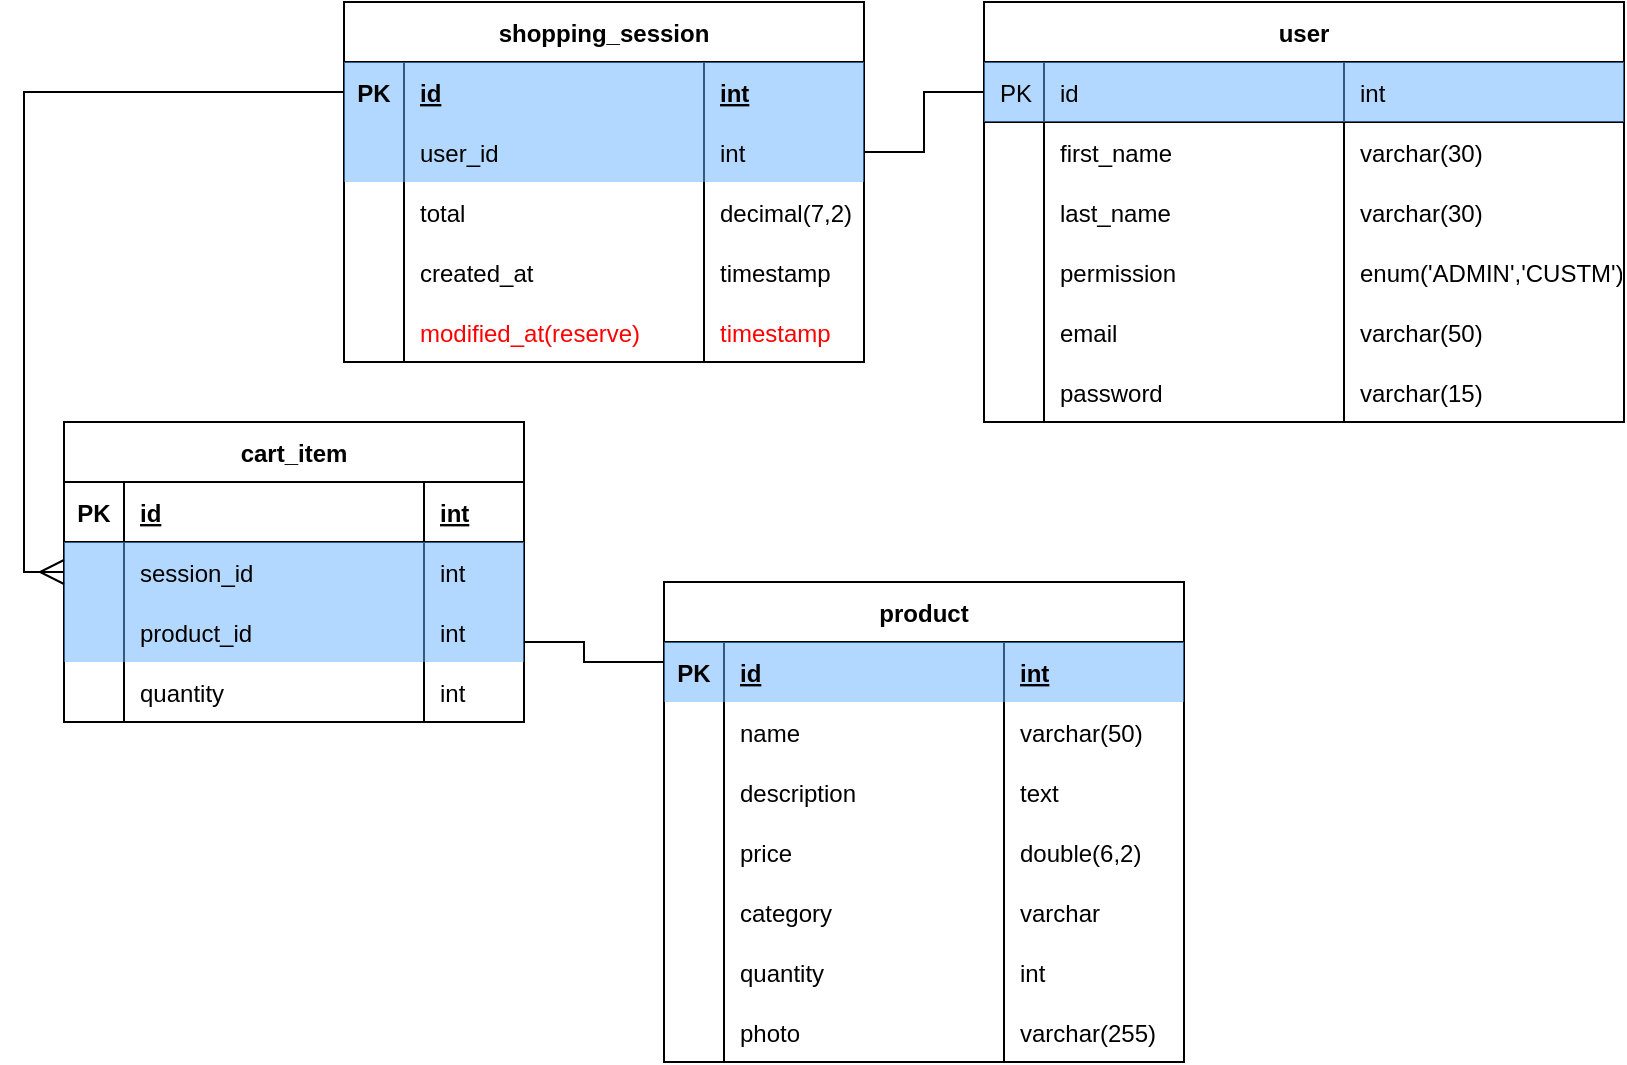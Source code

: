<mxfile version="20.8.16" type="device"><diagram name="Page-1" id="yUFrC4H62Jow4EMh5vZs"><mxGraphModel dx="806" dy="483" grid="1" gridSize="10" guides="1" tooltips="1" connect="1" arrows="1" fold="1" page="1" pageScale="1" pageWidth="850" pageHeight="1100" math="0" shadow="0"><root><mxCell id="0"/><mxCell id="1" parent="0"/><mxCell id="WwcCBsA8FpQ9Y7FBU6BN-18" value="user" style="shape=table;startSize=30;container=1;collapsible=1;childLayout=tableLayout;fixedRows=1;rowLines=0;fontStyle=1;align=center;resizeLast=1;fillColor=default;" parent="1" vertex="1"><mxGeometry x="520" y="90" width="320" height="210" as="geometry"><mxRectangle x="190" y="100" width="70" height="30" as="alternateBounds"/></mxGeometry></mxCell><mxCell id="WwcCBsA8FpQ9Y7FBU6BN-19" value="" style="shape=tableRow;horizontal=0;startSize=0;swimlaneHead=0;swimlaneBody=0;fillColor=none;collapsible=0;dropTarget=0;points=[[0,0.5],[1,0.5]];portConstraint=eastwest;top=0;left=0;right=0;bottom=1;swimlaneFillColor=default;" parent="WwcCBsA8FpQ9Y7FBU6BN-18" vertex="1"><mxGeometry y="30" width="320" height="30" as="geometry"/></mxCell><mxCell id="WwcCBsA8FpQ9Y7FBU6BN-20" value="PK" style="shape=partialRectangle;connectable=0;fillColor=#66B2FF;top=0;left=0;bottom=0;right=0;align=left;spacingLeft=6;overflow=hidden;fontStyle=0;fillOpacity=50;" parent="WwcCBsA8FpQ9Y7FBU6BN-19" vertex="1"><mxGeometry width="30" height="30" as="geometry"><mxRectangle width="30" height="30" as="alternateBounds"/></mxGeometry></mxCell><mxCell id="WwcCBsA8FpQ9Y7FBU6BN-21" value="id" style="shape=partialRectangle;connectable=0;fillColor=#66B2FF;top=0;left=0;bottom=0;right=0;align=left;spacingLeft=6;overflow=hidden;fontStyle=0;fillOpacity=50;" parent="WwcCBsA8FpQ9Y7FBU6BN-19" vertex="1"><mxGeometry x="30" width="150" height="30" as="geometry"><mxRectangle width="150" height="30" as="alternateBounds"/></mxGeometry></mxCell><mxCell id="WwcCBsA8FpQ9Y7FBU6BN-128" value="int" style="shape=partialRectangle;connectable=0;fillColor=#66B2FF;top=0;left=0;bottom=0;right=0;align=left;spacingLeft=6;overflow=hidden;fontStyle=0;fillOpacity=50;" parent="WwcCBsA8FpQ9Y7FBU6BN-19" vertex="1"><mxGeometry x="180" width="140" height="30" as="geometry"><mxRectangle width="140" height="30" as="alternateBounds"/></mxGeometry></mxCell><mxCell id="WwcCBsA8FpQ9Y7FBU6BN-22" value="" style="shape=tableRow;horizontal=0;startSize=0;swimlaneHead=0;swimlaneBody=0;fillColor=none;collapsible=0;dropTarget=0;points=[[0,0.5],[1,0.5]];portConstraint=eastwest;top=0;left=0;right=0;bottom=0;" parent="WwcCBsA8FpQ9Y7FBU6BN-18" vertex="1"><mxGeometry y="60" width="320" height="30" as="geometry"/></mxCell><mxCell id="WwcCBsA8FpQ9Y7FBU6BN-23" value="" style="shape=partialRectangle;connectable=0;fillColor=none;top=0;left=0;bottom=0;right=0;editable=1;overflow=hidden;" parent="WwcCBsA8FpQ9Y7FBU6BN-22" vertex="1"><mxGeometry width="30" height="30" as="geometry"><mxRectangle width="30" height="30" as="alternateBounds"/></mxGeometry></mxCell><mxCell id="WwcCBsA8FpQ9Y7FBU6BN-24" value="first_name" style="shape=partialRectangle;connectable=0;fillColor=none;top=0;left=0;bottom=0;right=0;align=left;spacingLeft=6;overflow=hidden;fontStyle=0" parent="WwcCBsA8FpQ9Y7FBU6BN-22" vertex="1"><mxGeometry x="30" width="150" height="30" as="geometry"><mxRectangle width="150" height="30" as="alternateBounds"/></mxGeometry></mxCell><mxCell id="WwcCBsA8FpQ9Y7FBU6BN-129" value="varchar(30)" style="shape=partialRectangle;connectable=0;fillColor=none;top=0;left=0;bottom=0;right=0;align=left;spacingLeft=6;overflow=hidden;fontStyle=0" parent="WwcCBsA8FpQ9Y7FBU6BN-22" vertex="1"><mxGeometry x="180" width="140" height="30" as="geometry"><mxRectangle width="140" height="30" as="alternateBounds"/></mxGeometry></mxCell><mxCell id="WwcCBsA8FpQ9Y7FBU6BN-25" value="" style="shape=tableRow;horizontal=0;startSize=0;swimlaneHead=0;swimlaneBody=0;fillColor=none;collapsible=0;dropTarget=0;points=[[0,0.5],[1,0.5]];portConstraint=eastwest;top=0;left=0;right=0;bottom=0;" parent="WwcCBsA8FpQ9Y7FBU6BN-18" vertex="1"><mxGeometry y="90" width="320" height="30" as="geometry"/></mxCell><mxCell id="WwcCBsA8FpQ9Y7FBU6BN-26" value="" style="shape=partialRectangle;connectable=0;fillColor=none;top=0;left=0;bottom=0;right=0;editable=1;overflow=hidden;" parent="WwcCBsA8FpQ9Y7FBU6BN-25" vertex="1"><mxGeometry width="30" height="30" as="geometry"><mxRectangle width="30" height="30" as="alternateBounds"/></mxGeometry></mxCell><mxCell id="WwcCBsA8FpQ9Y7FBU6BN-27" value="last_name" style="shape=partialRectangle;connectable=0;fillColor=none;top=0;left=0;bottom=0;right=0;align=left;spacingLeft=6;overflow=hidden;" parent="WwcCBsA8FpQ9Y7FBU6BN-25" vertex="1"><mxGeometry x="30" width="150" height="30" as="geometry"><mxRectangle width="150" height="30" as="alternateBounds"/></mxGeometry></mxCell><mxCell id="WwcCBsA8FpQ9Y7FBU6BN-130" value="varchar(30)" style="shape=partialRectangle;connectable=0;fillColor=none;top=0;left=0;bottom=0;right=0;align=left;spacingLeft=6;overflow=hidden;" parent="WwcCBsA8FpQ9Y7FBU6BN-25" vertex="1"><mxGeometry x="180" width="140" height="30" as="geometry"><mxRectangle width="140" height="30" as="alternateBounds"/></mxGeometry></mxCell><mxCell id="WwcCBsA8FpQ9Y7FBU6BN-28" value="" style="shape=tableRow;horizontal=0;startSize=0;swimlaneHead=0;swimlaneBody=0;fillColor=none;collapsible=0;dropTarget=0;points=[[0,0.5],[1,0.5]];portConstraint=eastwest;top=0;left=0;right=0;bottom=0;" parent="WwcCBsA8FpQ9Y7FBU6BN-18" vertex="1"><mxGeometry y="120" width="320" height="30" as="geometry"/></mxCell><mxCell id="WwcCBsA8FpQ9Y7FBU6BN-29" value="" style="shape=partialRectangle;connectable=0;fillColor=none;top=0;left=0;bottom=0;right=0;editable=1;overflow=hidden;" parent="WwcCBsA8FpQ9Y7FBU6BN-28" vertex="1"><mxGeometry width="30" height="30" as="geometry"><mxRectangle width="30" height="30" as="alternateBounds"/></mxGeometry></mxCell><mxCell id="WwcCBsA8FpQ9Y7FBU6BN-30" value="permission" style="shape=partialRectangle;connectable=0;fillColor=none;top=0;left=0;bottom=0;right=0;align=left;spacingLeft=6;overflow=hidden;" parent="WwcCBsA8FpQ9Y7FBU6BN-28" vertex="1"><mxGeometry x="30" width="150" height="30" as="geometry"><mxRectangle width="150" height="30" as="alternateBounds"/></mxGeometry></mxCell><mxCell id="WwcCBsA8FpQ9Y7FBU6BN-131" value="enum('ADMIN','CUSTM')" style="shape=partialRectangle;connectable=0;fillColor=none;top=0;left=0;bottom=0;right=0;align=left;spacingLeft=6;overflow=hidden;" parent="WwcCBsA8FpQ9Y7FBU6BN-28" vertex="1"><mxGeometry x="180" width="140" height="30" as="geometry"><mxRectangle width="140" height="30" as="alternateBounds"/></mxGeometry></mxCell><mxCell id="WwcCBsA8FpQ9Y7FBU6BN-34" value="" style="shape=tableRow;horizontal=0;startSize=0;swimlaneHead=0;swimlaneBody=0;fillColor=none;collapsible=0;dropTarget=0;points=[[0,0.5],[1,0.5]];portConstraint=eastwest;top=0;left=0;right=0;bottom=0;" parent="WwcCBsA8FpQ9Y7FBU6BN-18" vertex="1"><mxGeometry y="150" width="320" height="30" as="geometry"/></mxCell><mxCell id="WwcCBsA8FpQ9Y7FBU6BN-35" value="" style="shape=partialRectangle;connectable=0;fillColor=none;top=0;left=0;bottom=0;right=0;editable=1;overflow=hidden;" parent="WwcCBsA8FpQ9Y7FBU6BN-34" vertex="1"><mxGeometry width="30" height="30" as="geometry"><mxRectangle width="30" height="30" as="alternateBounds"/></mxGeometry></mxCell><mxCell id="WwcCBsA8FpQ9Y7FBU6BN-36" value="email" style="shape=partialRectangle;connectable=0;fillColor=none;top=0;left=0;bottom=0;right=0;align=left;spacingLeft=6;overflow=hidden;" parent="WwcCBsA8FpQ9Y7FBU6BN-34" vertex="1"><mxGeometry x="30" width="150" height="30" as="geometry"><mxRectangle width="150" height="30" as="alternateBounds"/></mxGeometry></mxCell><mxCell id="WwcCBsA8FpQ9Y7FBU6BN-132" value="varchar(50)" style="shape=partialRectangle;connectable=0;fillColor=none;top=0;left=0;bottom=0;right=0;align=left;spacingLeft=6;overflow=hidden;" parent="WwcCBsA8FpQ9Y7FBU6BN-34" vertex="1"><mxGeometry x="180" width="140" height="30" as="geometry"><mxRectangle width="140" height="30" as="alternateBounds"/></mxGeometry></mxCell><mxCell id="WwcCBsA8FpQ9Y7FBU6BN-37" value="" style="shape=tableRow;horizontal=0;startSize=0;swimlaneHead=0;swimlaneBody=0;fillColor=none;collapsible=0;dropTarget=0;points=[[0,0.5],[1,0.5]];portConstraint=eastwest;top=0;left=0;right=0;bottom=0;" parent="WwcCBsA8FpQ9Y7FBU6BN-18" vertex="1"><mxGeometry y="180" width="320" height="30" as="geometry"/></mxCell><mxCell id="WwcCBsA8FpQ9Y7FBU6BN-38" value="" style="shape=partialRectangle;connectable=0;fillColor=none;top=0;left=0;bottom=0;right=0;editable=1;overflow=hidden;" parent="WwcCBsA8FpQ9Y7FBU6BN-37" vertex="1"><mxGeometry width="30" height="30" as="geometry"><mxRectangle width="30" height="30" as="alternateBounds"/></mxGeometry></mxCell><mxCell id="WwcCBsA8FpQ9Y7FBU6BN-39" value="password" style="shape=partialRectangle;connectable=0;fillColor=none;top=0;left=0;bottom=0;right=0;align=left;spacingLeft=6;overflow=hidden;" parent="WwcCBsA8FpQ9Y7FBU6BN-37" vertex="1"><mxGeometry x="30" width="150" height="30" as="geometry"><mxRectangle width="150" height="30" as="alternateBounds"/></mxGeometry></mxCell><mxCell id="WwcCBsA8FpQ9Y7FBU6BN-133" value="varchar(15)" style="shape=partialRectangle;connectable=0;fillColor=none;top=0;left=0;bottom=0;right=0;align=left;spacingLeft=6;overflow=hidden;" parent="WwcCBsA8FpQ9Y7FBU6BN-37" vertex="1"><mxGeometry x="180" width="140" height="30" as="geometry"><mxRectangle width="140" height="30" as="alternateBounds"/></mxGeometry></mxCell><mxCell id="WwcCBsA8FpQ9Y7FBU6BN-85" value="shopping_session" style="shape=table;startSize=30;container=1;collapsible=1;childLayout=tableLayout;fixedRows=1;rowLines=0;fontStyle=1;align=center;resizeLast=1;" parent="1" vertex="1"><mxGeometry x="200" y="90" width="260" height="180" as="geometry"><mxRectangle x="190" y="100" width="70" height="30" as="alternateBounds"/></mxGeometry></mxCell><mxCell id="WwcCBsA8FpQ9Y7FBU6BN-86" value="" style="shape=partialRectangle;connectable=0;fillColor=#66B2FF;top=0;left=0;bottom=0;right=0;align=left;spacingLeft=6;overflow=hidden;fontStyle=0;fillOpacity=50;" parent="WwcCBsA8FpQ9Y7FBU6BN-85" vertex="1"><mxGeometry y="30" width="260" height="30" as="geometry"/></mxCell><mxCell id="WwcCBsA8FpQ9Y7FBU6BN-87" value="PK" style="shape=partialRectangle;connectable=0;fillColor=none;top=0;left=0;bottom=0;right=0;fontStyle=1;overflow=hidden;" parent="WwcCBsA8FpQ9Y7FBU6BN-86" vertex="1"><mxGeometry width="30" height="30" as="geometry"><mxRectangle width="30" height="30" as="alternateBounds"/></mxGeometry></mxCell><mxCell id="WwcCBsA8FpQ9Y7FBU6BN-88" value="id" style="shape=partialRectangle;connectable=0;fillColor=none;top=0;left=0;bottom=0;right=0;align=left;spacingLeft=6;fontStyle=5;overflow=hidden;" parent="WwcCBsA8FpQ9Y7FBU6BN-86" vertex="1"><mxGeometry x="30" width="150" height="30" as="geometry"><mxRectangle width="150" height="30" as="alternateBounds"/></mxGeometry></mxCell><mxCell id="WwcCBsA8FpQ9Y7FBU6BN-138" value="int" style="shape=partialRectangle;connectable=0;fillColor=none;top=0;left=0;bottom=0;right=0;align=left;spacingLeft=6;fontStyle=5;overflow=hidden;" parent="WwcCBsA8FpQ9Y7FBU6BN-86" vertex="1"><mxGeometry x="180" width="80" height="30" as="geometry"><mxRectangle width="80" height="30" as="alternateBounds"/></mxGeometry></mxCell><mxCell id="WwcCBsA8FpQ9Y7FBU6BN-89" value="" style="shape=tableRow;horizontal=0;startSize=0;swimlaneHead=0;swimlaneBody=0;fillColor=none;collapsible=0;dropTarget=0;points=[[0,0.5],[1,0.5]];portConstraint=eastwest;top=0;left=0;right=0;bottom=0;" parent="WwcCBsA8FpQ9Y7FBU6BN-85" vertex="1"><mxGeometry y="60" width="260" height="30" as="geometry"/></mxCell><mxCell id="WwcCBsA8FpQ9Y7FBU6BN-90" value="" style="shape=partialRectangle;connectable=0;top=0;left=0;bottom=0;right=0;editable=1;overflow=hidden;fillOpacity=50;noLabel=0;labelPadding=0;container=0;perimeterSpacing=6;strokeWidth=6;align=left;fillColor=#66B2FF;spacingLeft=6;fontStyle=0;" parent="WwcCBsA8FpQ9Y7FBU6BN-89" vertex="1"><mxGeometry width="30" height="30" as="geometry"><mxRectangle width="30" height="30" as="alternateBounds"/></mxGeometry></mxCell><mxCell id="WwcCBsA8FpQ9Y7FBU6BN-91" value="user_id" style="shape=partialRectangle;connectable=0;fillColor=#66B2FF;top=0;left=0;bottom=0;right=0;align=left;spacingLeft=6;overflow=hidden;fontStyle=0;fillOpacity=50;" parent="WwcCBsA8FpQ9Y7FBU6BN-89" vertex="1"><mxGeometry x="30" width="150" height="30" as="geometry"><mxRectangle width="150" height="30" as="alternateBounds"/></mxGeometry></mxCell><mxCell id="WwcCBsA8FpQ9Y7FBU6BN-139" value="int" style="shape=partialRectangle;connectable=0;fillColor=#66B2FF;top=0;left=0;bottom=0;right=0;align=left;spacingLeft=6;overflow=hidden;fontStyle=0;fillOpacity=50;" parent="WwcCBsA8FpQ9Y7FBU6BN-89" vertex="1"><mxGeometry x="180" width="80" height="30" as="geometry"><mxRectangle width="80" height="30" as="alternateBounds"/></mxGeometry></mxCell><mxCell id="WwcCBsA8FpQ9Y7FBU6BN-92" value="" style="shape=tableRow;horizontal=0;startSize=0;swimlaneHead=0;swimlaneBody=0;fillColor=none;collapsible=0;dropTarget=0;points=[[0,0.5],[1,0.5]];portConstraint=eastwest;top=0;left=0;right=0;bottom=0;" parent="WwcCBsA8FpQ9Y7FBU6BN-85" vertex="1"><mxGeometry y="90" width="260" height="30" as="geometry"/></mxCell><mxCell id="WwcCBsA8FpQ9Y7FBU6BN-93" value="" style="shape=partialRectangle;connectable=0;fillColor=none;top=0;left=0;bottom=0;right=0;editable=1;overflow=hidden;" parent="WwcCBsA8FpQ9Y7FBU6BN-92" vertex="1"><mxGeometry width="30" height="30" as="geometry"><mxRectangle width="30" height="30" as="alternateBounds"/></mxGeometry></mxCell><mxCell id="WwcCBsA8FpQ9Y7FBU6BN-94" value="total" style="shape=partialRectangle;connectable=0;fillColor=none;top=0;left=0;bottom=0;right=0;align=left;spacingLeft=6;overflow=hidden;" parent="WwcCBsA8FpQ9Y7FBU6BN-92" vertex="1"><mxGeometry x="30" width="150" height="30" as="geometry"><mxRectangle width="150" height="30" as="alternateBounds"/></mxGeometry></mxCell><mxCell id="WwcCBsA8FpQ9Y7FBU6BN-140" value="decimal(7,2)" style="shape=partialRectangle;connectable=0;fillColor=none;top=0;left=0;bottom=0;right=0;align=left;spacingLeft=6;overflow=hidden;" parent="WwcCBsA8FpQ9Y7FBU6BN-92" vertex="1"><mxGeometry x="180" width="80" height="30" as="geometry"><mxRectangle width="80" height="30" as="alternateBounds"/></mxGeometry></mxCell><mxCell id="WwcCBsA8FpQ9Y7FBU6BN-95" value="" style="shape=tableRow;horizontal=0;startSize=0;swimlaneHead=0;swimlaneBody=0;fillColor=none;collapsible=0;dropTarget=0;points=[[0,0.5],[1,0.5]];portConstraint=eastwest;top=0;left=0;right=0;bottom=0;" parent="WwcCBsA8FpQ9Y7FBU6BN-85" vertex="1"><mxGeometry y="120" width="260" height="30" as="geometry"/></mxCell><mxCell id="WwcCBsA8FpQ9Y7FBU6BN-96" value="" style="shape=partialRectangle;connectable=0;fillColor=none;top=0;left=0;bottom=0;right=0;editable=1;overflow=hidden;" parent="WwcCBsA8FpQ9Y7FBU6BN-95" vertex="1"><mxGeometry width="30" height="30" as="geometry"><mxRectangle width="30" height="30" as="alternateBounds"/></mxGeometry></mxCell><mxCell id="WwcCBsA8FpQ9Y7FBU6BN-97" value="created_at" style="shape=partialRectangle;connectable=0;fillColor=none;top=0;left=0;bottom=0;right=0;align=left;spacingLeft=6;overflow=hidden;" parent="WwcCBsA8FpQ9Y7FBU6BN-95" vertex="1"><mxGeometry x="30" width="150" height="30" as="geometry"><mxRectangle width="150" height="30" as="alternateBounds"/></mxGeometry></mxCell><mxCell id="WwcCBsA8FpQ9Y7FBU6BN-141" value="timestamp" style="shape=partialRectangle;connectable=0;fillColor=none;top=0;left=0;bottom=0;right=0;align=left;spacingLeft=6;overflow=hidden;" parent="WwcCBsA8FpQ9Y7FBU6BN-95" vertex="1"><mxGeometry x="180" width="80" height="30" as="geometry"><mxRectangle width="80" height="30" as="alternateBounds"/></mxGeometry></mxCell><mxCell id="WwcCBsA8FpQ9Y7FBU6BN-111" value="" style="shape=tableRow;horizontal=0;startSize=0;swimlaneHead=0;swimlaneBody=0;fillColor=none;collapsible=0;dropTarget=0;points=[[0,0.5],[1,0.5]];portConstraint=eastwest;top=0;left=0;right=0;bottom=0;" parent="WwcCBsA8FpQ9Y7FBU6BN-85" vertex="1"><mxGeometry y="150" width="260" height="30" as="geometry"/></mxCell><mxCell id="WwcCBsA8FpQ9Y7FBU6BN-112" value="" style="shape=partialRectangle;connectable=0;fillColor=none;top=0;left=0;bottom=0;right=0;editable=1;overflow=hidden;" parent="WwcCBsA8FpQ9Y7FBU6BN-111" vertex="1"><mxGeometry width="30" height="30" as="geometry"><mxRectangle width="30" height="30" as="alternateBounds"/></mxGeometry></mxCell><mxCell id="WwcCBsA8FpQ9Y7FBU6BN-113" value="modified_at(reserve)" style="shape=partialRectangle;connectable=0;fillColor=none;top=0;left=0;bottom=0;right=0;align=left;spacingLeft=6;overflow=hidden;fontStyle=0;fontColor=#FF0000;" parent="WwcCBsA8FpQ9Y7FBU6BN-111" vertex="1"><mxGeometry x="30" width="150" height="30" as="geometry"><mxRectangle width="150" height="30" as="alternateBounds"/></mxGeometry></mxCell><mxCell id="WwcCBsA8FpQ9Y7FBU6BN-142" value="timestamp" style="shape=partialRectangle;connectable=0;fillColor=none;top=0;left=0;bottom=0;right=0;align=left;spacingLeft=6;overflow=hidden;fontStyle=0;fontColor=#FF0000;" parent="WwcCBsA8FpQ9Y7FBU6BN-111" vertex="1"><mxGeometry x="180" width="80" height="30" as="geometry"><mxRectangle width="80" height="30" as="alternateBounds"/></mxGeometry></mxCell><mxCell id="WwcCBsA8FpQ9Y7FBU6BN-98" value="cart_item" style="shape=table;startSize=30;container=1;collapsible=1;childLayout=tableLayout;fixedRows=1;rowLines=0;fontStyle=1;align=center;resizeLast=1;" parent="1" vertex="1"><mxGeometry x="60" y="300" width="230" height="150" as="geometry"><mxRectangle x="190" y="100" width="70" height="30" as="alternateBounds"/></mxGeometry></mxCell><mxCell id="WwcCBsA8FpQ9Y7FBU6BN-99" value="" style="shape=tableRow;horizontal=0;startSize=0;swimlaneHead=0;swimlaneBody=0;fillColor=none;collapsible=0;dropTarget=0;points=[[0,0.5],[1,0.5]];portConstraint=eastwest;top=0;left=0;right=0;bottom=1;" parent="WwcCBsA8FpQ9Y7FBU6BN-98" vertex="1"><mxGeometry y="30" width="230" height="30" as="geometry"/></mxCell><mxCell id="WwcCBsA8FpQ9Y7FBU6BN-100" value="PK" style="shape=partialRectangle;connectable=0;fillColor=none;top=0;left=0;bottom=0;right=0;fontStyle=1;overflow=hidden;" parent="WwcCBsA8FpQ9Y7FBU6BN-99" vertex="1"><mxGeometry width="30" height="30" as="geometry"><mxRectangle width="30" height="30" as="alternateBounds"/></mxGeometry></mxCell><mxCell id="WwcCBsA8FpQ9Y7FBU6BN-101" value="id" style="shape=partialRectangle;connectable=0;fillColor=none;top=0;left=0;bottom=0;right=0;align=left;spacingLeft=6;fontStyle=5;overflow=hidden;" parent="WwcCBsA8FpQ9Y7FBU6BN-99" vertex="1"><mxGeometry x="30" width="150" height="30" as="geometry"><mxRectangle width="150" height="30" as="alternateBounds"/></mxGeometry></mxCell><mxCell id="WwcCBsA8FpQ9Y7FBU6BN-134" value="int" style="shape=partialRectangle;connectable=0;fillColor=none;top=0;left=0;bottom=0;right=0;align=left;spacingLeft=6;fontStyle=5;overflow=hidden;" parent="WwcCBsA8FpQ9Y7FBU6BN-99" vertex="1"><mxGeometry x="180" width="50" height="30" as="geometry"><mxRectangle width="50" height="30" as="alternateBounds"/></mxGeometry></mxCell><mxCell id="WwcCBsA8FpQ9Y7FBU6BN-102" value="" style="shape=partialRectangle;connectable=0;fillColor=#66B2FF;top=0;left=0;bottom=0;right=0;align=left;spacingLeft=6;overflow=hidden;fontStyle=0;fillOpacity=50;" parent="WwcCBsA8FpQ9Y7FBU6BN-98" vertex="1"><mxGeometry y="60" width="230" height="30" as="geometry"/></mxCell><mxCell id="WwcCBsA8FpQ9Y7FBU6BN-103" value="" style="shape=partialRectangle;connectable=0;fillColor=none;top=0;left=0;bottom=0;right=0;editable=1;overflow=hidden;" parent="WwcCBsA8FpQ9Y7FBU6BN-102" vertex="1"><mxGeometry width="30" height="30" as="geometry"><mxRectangle width="30" height="30" as="alternateBounds"/></mxGeometry></mxCell><mxCell id="WwcCBsA8FpQ9Y7FBU6BN-104" value="session_id" style="shape=partialRectangle;connectable=0;fillColor=none;top=0;left=0;bottom=0;right=0;align=left;spacingLeft=6;overflow=hidden;fontStyle=0" parent="WwcCBsA8FpQ9Y7FBU6BN-102" vertex="1"><mxGeometry x="30" width="150" height="30" as="geometry"><mxRectangle width="150" height="30" as="alternateBounds"/></mxGeometry></mxCell><mxCell id="WwcCBsA8FpQ9Y7FBU6BN-135" value="int" style="shape=partialRectangle;connectable=0;fillColor=none;top=0;left=0;bottom=0;right=0;align=left;spacingLeft=6;overflow=hidden;fontStyle=0" parent="WwcCBsA8FpQ9Y7FBU6BN-102" vertex="1"><mxGeometry x="180" width="50" height="30" as="geometry"><mxRectangle width="50" height="30" as="alternateBounds"/></mxGeometry></mxCell><mxCell id="WwcCBsA8FpQ9Y7FBU6BN-105" value="" style="shape=partialRectangle;connectable=0;fillColor=#66B2FF;top=0;left=0;bottom=0;right=0;align=left;spacingLeft=6;overflow=hidden;fontStyle=0;fillOpacity=50;" parent="WwcCBsA8FpQ9Y7FBU6BN-98" vertex="1"><mxGeometry y="90" width="230" height="30" as="geometry"/></mxCell><mxCell id="WwcCBsA8FpQ9Y7FBU6BN-106" value="" style="shape=partialRectangle;connectable=0;fillColor=none;top=0;left=0;bottom=0;right=0;editable=1;overflow=hidden;" parent="WwcCBsA8FpQ9Y7FBU6BN-105" vertex="1"><mxGeometry width="30" height="30" as="geometry"><mxRectangle width="30" height="30" as="alternateBounds"/></mxGeometry></mxCell><mxCell id="WwcCBsA8FpQ9Y7FBU6BN-107" value="product_id" style="shape=partialRectangle;connectable=0;fillColor=none;top=0;left=0;bottom=0;right=0;align=left;spacingLeft=6;overflow=hidden;" parent="WwcCBsA8FpQ9Y7FBU6BN-105" vertex="1"><mxGeometry x="30" width="150" height="30" as="geometry"><mxRectangle width="150" height="30" as="alternateBounds"/></mxGeometry></mxCell><mxCell id="WwcCBsA8FpQ9Y7FBU6BN-136" value="int" style="shape=partialRectangle;connectable=0;fillColor=none;top=0;left=0;bottom=0;right=0;align=left;spacingLeft=6;overflow=hidden;points=[[0,0,0,0,0],[0,0.23,0,0,0],[0,0.5,0,0,0],[0,0.77,0,0,0],[0,1,0,0,0],[0.27,0,0,0,0],[0.27,1,0,0,0],[0.5,0,0,0,0],[0.5,1,0,0,0],[0.77,0,0,0,0],[0.77,1,0,0,0],[1,0,0,0,0],[1,0.27,0,0,0],[1,0.5,0,0,0],[1,0.77,0,0,0],[1,1,0,0,0]];" parent="WwcCBsA8FpQ9Y7FBU6BN-105" vertex="1"><mxGeometry x="180" width="50" height="30" as="geometry"><mxRectangle width="50" height="30" as="alternateBounds"/></mxGeometry></mxCell><mxCell id="WwcCBsA8FpQ9Y7FBU6BN-108" value="" style="shape=tableRow;horizontal=0;startSize=0;swimlaneHead=0;swimlaneBody=0;fillColor=none;collapsible=0;dropTarget=0;points=[[0,0.5],[1,0.5]];portConstraint=eastwest;top=0;left=0;right=0;bottom=0;" parent="WwcCBsA8FpQ9Y7FBU6BN-98" vertex="1"><mxGeometry y="120" width="230" height="30" as="geometry"/></mxCell><mxCell id="WwcCBsA8FpQ9Y7FBU6BN-109" value="" style="shape=partialRectangle;connectable=0;fillColor=none;top=0;left=0;bottom=0;right=0;editable=1;overflow=hidden;" parent="WwcCBsA8FpQ9Y7FBU6BN-108" vertex="1"><mxGeometry width="30" height="30" as="geometry"><mxRectangle width="30" height="30" as="alternateBounds"/></mxGeometry></mxCell><mxCell id="WwcCBsA8FpQ9Y7FBU6BN-110" value="quantity" style="shape=partialRectangle;connectable=0;fillColor=none;top=0;left=0;bottom=0;right=0;align=left;spacingLeft=6;overflow=hidden;" parent="WwcCBsA8FpQ9Y7FBU6BN-108" vertex="1"><mxGeometry x="30" width="150" height="30" as="geometry"><mxRectangle width="150" height="30" as="alternateBounds"/></mxGeometry></mxCell><mxCell id="WwcCBsA8FpQ9Y7FBU6BN-137" value="int" style="shape=partialRectangle;connectable=0;fillColor=none;top=0;left=0;bottom=0;right=0;align=left;spacingLeft=6;overflow=hidden;" parent="WwcCBsA8FpQ9Y7FBU6BN-108" vertex="1"><mxGeometry x="180" width="50" height="30" as="geometry"><mxRectangle width="50" height="30" as="alternateBounds"/></mxGeometry></mxCell><mxCell id="WwcCBsA8FpQ9Y7FBU6BN-1" value="product" style="shape=table;startSize=30;container=1;collapsible=1;childLayout=tableLayout;fixedRows=1;rowLines=0;fontStyle=1;align=center;resizeLast=1;" parent="1" vertex="1"><mxGeometry x="360" y="380" width="260" height="240" as="geometry"><mxRectangle x="190" y="100" width="70" height="30" as="alternateBounds"/></mxGeometry></mxCell><mxCell id="WwcCBsA8FpQ9Y7FBU6BN-2" value="" style="shape=partialRectangle;connectable=0;fillColor=#66B2FF;top=0;left=0;bottom=0;right=0;align=left;spacingLeft=6;overflow=hidden;fontStyle=0;fillOpacity=50;" parent="WwcCBsA8FpQ9Y7FBU6BN-1" vertex="1"><mxGeometry y="30" width="260" height="30" as="geometry"/></mxCell><mxCell id="WwcCBsA8FpQ9Y7FBU6BN-3" value="PK" style="shape=partialRectangle;connectable=0;fillColor=none;top=0;left=0;bottom=0;right=0;fontStyle=1;overflow=hidden;" parent="WwcCBsA8FpQ9Y7FBU6BN-2" vertex="1"><mxGeometry width="30" height="30" as="geometry"><mxRectangle width="30" height="30" as="alternateBounds"/></mxGeometry></mxCell><mxCell id="WwcCBsA8FpQ9Y7FBU6BN-4" value="id" style="shape=partialRectangle;connectable=0;fillColor=none;top=0;left=0;bottom=0;right=0;align=left;spacingLeft=6;fontStyle=5;overflow=hidden;" parent="WwcCBsA8FpQ9Y7FBU6BN-2" vertex="1"><mxGeometry x="30" width="140" height="30" as="geometry"><mxRectangle width="140" height="30" as="alternateBounds"/></mxGeometry></mxCell><mxCell id="WwcCBsA8FpQ9Y7FBU6BN-122" value="int" style="shape=partialRectangle;connectable=0;fillColor=none;top=0;left=0;bottom=0;right=0;align=left;spacingLeft=6;fontStyle=5;overflow=hidden;" parent="WwcCBsA8FpQ9Y7FBU6BN-2" vertex="1"><mxGeometry x="170" width="90" height="30" as="geometry"><mxRectangle width="90" height="30" as="alternateBounds"/></mxGeometry></mxCell><mxCell id="WwcCBsA8FpQ9Y7FBU6BN-5" value="" style="shape=tableRow;horizontal=0;startSize=0;swimlaneHead=0;swimlaneBody=0;fillColor=none;collapsible=0;dropTarget=0;points=[[0,0.5],[1,0.5]];portConstraint=eastwest;top=0;left=0;right=0;bottom=0;" parent="WwcCBsA8FpQ9Y7FBU6BN-1" vertex="1"><mxGeometry y="60" width="260" height="30" as="geometry"/></mxCell><mxCell id="WwcCBsA8FpQ9Y7FBU6BN-6" value="" style="shape=partialRectangle;connectable=0;fillColor=none;top=0;left=0;bottom=0;right=0;editable=1;overflow=hidden;" parent="WwcCBsA8FpQ9Y7FBU6BN-5" vertex="1"><mxGeometry width="30" height="30" as="geometry"><mxRectangle width="30" height="30" as="alternateBounds"/></mxGeometry></mxCell><mxCell id="WwcCBsA8FpQ9Y7FBU6BN-7" value="name" style="shape=partialRectangle;connectable=0;fillColor=none;top=0;left=0;bottom=0;right=0;align=left;spacingLeft=6;overflow=hidden;fontStyle=0" parent="WwcCBsA8FpQ9Y7FBU6BN-5" vertex="1"><mxGeometry x="30" width="140" height="30" as="geometry"><mxRectangle width="140" height="30" as="alternateBounds"/></mxGeometry></mxCell><mxCell id="WwcCBsA8FpQ9Y7FBU6BN-123" value="varchar(50)" style="shape=partialRectangle;connectable=0;fillColor=none;top=0;left=0;bottom=0;right=0;align=left;spacingLeft=6;overflow=hidden;fontStyle=0" parent="WwcCBsA8FpQ9Y7FBU6BN-5" vertex="1"><mxGeometry x="170" width="90" height="30" as="geometry"><mxRectangle width="90" height="30" as="alternateBounds"/></mxGeometry></mxCell><mxCell id="WwcCBsA8FpQ9Y7FBU6BN-8" value="" style="shape=tableRow;horizontal=0;startSize=0;swimlaneHead=0;swimlaneBody=0;fillColor=none;collapsible=0;dropTarget=0;points=[[0,0.5],[1,0.5]];portConstraint=eastwest;top=0;left=0;right=0;bottom=0;" parent="WwcCBsA8FpQ9Y7FBU6BN-1" vertex="1"><mxGeometry y="90" width="260" height="30" as="geometry"/></mxCell><mxCell id="WwcCBsA8FpQ9Y7FBU6BN-9" value="" style="shape=partialRectangle;connectable=0;fillColor=none;top=0;left=0;bottom=0;right=0;editable=1;overflow=hidden;" parent="WwcCBsA8FpQ9Y7FBU6BN-8" vertex="1"><mxGeometry width="30" height="30" as="geometry"><mxRectangle width="30" height="30" as="alternateBounds"/></mxGeometry></mxCell><mxCell id="WwcCBsA8FpQ9Y7FBU6BN-10" value="description" style="shape=partialRectangle;connectable=0;fillColor=none;top=0;left=0;bottom=0;right=0;align=left;spacingLeft=6;overflow=hidden;" parent="WwcCBsA8FpQ9Y7FBU6BN-8" vertex="1"><mxGeometry x="30" width="140" height="30" as="geometry"><mxRectangle width="140" height="30" as="alternateBounds"/></mxGeometry></mxCell><mxCell id="WwcCBsA8FpQ9Y7FBU6BN-124" value="text" style="shape=partialRectangle;connectable=0;fillColor=none;top=0;left=0;bottom=0;right=0;align=left;spacingLeft=6;overflow=hidden;" parent="WwcCBsA8FpQ9Y7FBU6BN-8" vertex="1"><mxGeometry x="170" width="90" height="30" as="geometry"><mxRectangle width="90" height="30" as="alternateBounds"/></mxGeometry></mxCell><mxCell id="WwcCBsA8FpQ9Y7FBU6BN-11" value="" style="shape=tableRow;horizontal=0;startSize=0;swimlaneHead=0;swimlaneBody=0;fillColor=none;collapsible=0;dropTarget=0;points=[[0,0.5],[1,0.5]];portConstraint=eastwest;top=0;left=0;right=0;bottom=0;" parent="WwcCBsA8FpQ9Y7FBU6BN-1" vertex="1"><mxGeometry y="120" width="260" height="30" as="geometry"/></mxCell><mxCell id="WwcCBsA8FpQ9Y7FBU6BN-12" value="" style="shape=partialRectangle;connectable=0;fillColor=none;top=0;left=0;bottom=0;right=0;editable=1;overflow=hidden;" parent="WwcCBsA8FpQ9Y7FBU6BN-11" vertex="1"><mxGeometry width="30" height="30" as="geometry"><mxRectangle width="30" height="30" as="alternateBounds"/></mxGeometry></mxCell><mxCell id="WwcCBsA8FpQ9Y7FBU6BN-13" value="price" style="shape=partialRectangle;connectable=0;fillColor=none;top=0;left=0;bottom=0;right=0;align=left;spacingLeft=6;overflow=hidden;" parent="WwcCBsA8FpQ9Y7FBU6BN-11" vertex="1"><mxGeometry x="30" width="140" height="30" as="geometry"><mxRectangle width="140" height="30" as="alternateBounds"/></mxGeometry></mxCell><mxCell id="WwcCBsA8FpQ9Y7FBU6BN-125" value="double(6,2)" style="shape=partialRectangle;connectable=0;fillColor=none;top=0;left=0;bottom=0;right=0;align=left;spacingLeft=6;overflow=hidden;" parent="WwcCBsA8FpQ9Y7FBU6BN-11" vertex="1"><mxGeometry x="170" width="90" height="30" as="geometry"><mxRectangle width="90" height="30" as="alternateBounds"/></mxGeometry></mxCell><mxCell id="WwcCBsA8FpQ9Y7FBU6BN-114" value="" style="shape=tableRow;horizontal=0;startSize=0;swimlaneHead=0;swimlaneBody=0;fillColor=none;collapsible=0;dropTarget=0;points=[[0,0.5],[1,0.5]];portConstraint=eastwest;top=0;left=0;right=0;bottom=0;" parent="WwcCBsA8FpQ9Y7FBU6BN-1" vertex="1"><mxGeometry y="150" width="260" height="30" as="geometry"/></mxCell><mxCell id="WwcCBsA8FpQ9Y7FBU6BN-115" value="" style="shape=partialRectangle;connectable=0;fillColor=none;top=0;left=0;bottom=0;right=0;editable=1;overflow=hidden;" parent="WwcCBsA8FpQ9Y7FBU6BN-114" vertex="1"><mxGeometry width="30" height="30" as="geometry"><mxRectangle width="30" height="30" as="alternateBounds"/></mxGeometry></mxCell><mxCell id="WwcCBsA8FpQ9Y7FBU6BN-116" value="category" style="shape=partialRectangle;connectable=0;fillColor=none;top=0;left=0;bottom=0;right=0;align=left;spacingLeft=6;overflow=hidden;" parent="WwcCBsA8FpQ9Y7FBU6BN-114" vertex="1"><mxGeometry x="30" width="140" height="30" as="geometry"><mxRectangle width="140" height="30" as="alternateBounds"/></mxGeometry></mxCell><mxCell id="WwcCBsA8FpQ9Y7FBU6BN-126" value="varchar" style="shape=partialRectangle;connectable=0;fillColor=none;top=0;left=0;bottom=0;right=0;align=left;spacingLeft=6;overflow=hidden;" parent="WwcCBsA8FpQ9Y7FBU6BN-114" vertex="1"><mxGeometry x="170" width="90" height="30" as="geometry"><mxRectangle width="90" height="30" as="alternateBounds"/></mxGeometry></mxCell><mxCell id="cxl08LdQDK3Hb_af95oN-1" value="" style="shape=tableRow;horizontal=0;startSize=0;swimlaneHead=0;swimlaneBody=0;fillColor=none;collapsible=0;dropTarget=0;points=[[0,0.5],[1,0.5]];portConstraint=eastwest;top=0;left=0;right=0;bottom=0;" parent="WwcCBsA8FpQ9Y7FBU6BN-1" vertex="1"><mxGeometry y="180" width="260" height="30" as="geometry"/></mxCell><mxCell id="cxl08LdQDK3Hb_af95oN-2" value="" style="shape=partialRectangle;connectable=0;fillColor=none;top=0;left=0;bottom=0;right=0;editable=1;overflow=hidden;" parent="cxl08LdQDK3Hb_af95oN-1" vertex="1"><mxGeometry width="30" height="30" as="geometry"><mxRectangle width="30" height="30" as="alternateBounds"/></mxGeometry></mxCell><mxCell id="cxl08LdQDK3Hb_af95oN-3" value="quantity" style="shape=partialRectangle;connectable=0;fillColor=none;top=0;left=0;bottom=0;right=0;align=left;spacingLeft=6;overflow=hidden;" parent="cxl08LdQDK3Hb_af95oN-1" vertex="1"><mxGeometry x="30" width="140" height="30" as="geometry"><mxRectangle width="140" height="30" as="alternateBounds"/></mxGeometry></mxCell><mxCell id="cxl08LdQDK3Hb_af95oN-4" value="int" style="shape=partialRectangle;connectable=0;fillColor=none;top=0;left=0;bottom=0;right=0;align=left;spacingLeft=6;overflow=hidden;" parent="cxl08LdQDK3Hb_af95oN-1" vertex="1"><mxGeometry x="170" width="90" height="30" as="geometry"><mxRectangle width="90" height="30" as="alternateBounds"/></mxGeometry></mxCell><mxCell id="ra7pceSmQhG_PgMjIjD9-1" value="" style="shape=tableRow;horizontal=0;startSize=0;swimlaneHead=0;swimlaneBody=0;fillColor=none;collapsible=0;dropTarget=0;points=[[0,0.5],[1,0.5]];portConstraint=eastwest;top=0;left=0;right=0;bottom=0;" vertex="1" parent="WwcCBsA8FpQ9Y7FBU6BN-1"><mxGeometry y="210" width="260" height="30" as="geometry"/></mxCell><mxCell id="ra7pceSmQhG_PgMjIjD9-2" value="" style="shape=partialRectangle;connectable=0;fillColor=none;top=0;left=0;bottom=0;right=0;editable=1;overflow=hidden;" vertex="1" parent="ra7pceSmQhG_PgMjIjD9-1"><mxGeometry width="30" height="30" as="geometry"><mxRectangle width="30" height="30" as="alternateBounds"/></mxGeometry></mxCell><mxCell id="ra7pceSmQhG_PgMjIjD9-3" value="photo" style="shape=partialRectangle;connectable=0;fillColor=none;top=0;left=0;bottom=0;right=0;align=left;spacingLeft=6;overflow=hidden;" vertex="1" parent="ra7pceSmQhG_PgMjIjD9-1"><mxGeometry x="30" width="140" height="30" as="geometry"><mxRectangle width="140" height="30" as="alternateBounds"/></mxGeometry></mxCell><mxCell id="ra7pceSmQhG_PgMjIjD9-4" value="varchar(255)" style="shape=partialRectangle;connectable=0;fillColor=none;top=0;left=0;bottom=0;right=0;align=left;spacingLeft=6;overflow=hidden;" vertex="1" parent="ra7pceSmQhG_PgMjIjD9-1"><mxGeometry x="170" width="90" height="30" as="geometry"><mxRectangle width="90" height="30" as="alternateBounds"/></mxGeometry></mxCell><mxCell id="WwcCBsA8FpQ9Y7FBU6BN-143" style="rounded=0;orthogonalLoop=1;jettySize=auto;html=1;exitX=0;exitY=0.5;exitDx=0;exitDy=0;entryX=1;entryY=0.5;entryDx=0;entryDy=0;fontColor=#FF0000;edgeStyle=orthogonalEdgeStyle;startArrow=none;startFill=0;endArrow=none;endFill=0;" parent="1" source="WwcCBsA8FpQ9Y7FBU6BN-19" target="WwcCBsA8FpQ9Y7FBU6BN-89" edge="1"><mxGeometry relative="1" as="geometry"/></mxCell><mxCell id="WwcCBsA8FpQ9Y7FBU6BN-144" style="edgeStyle=orthogonalEdgeStyle;rounded=0;orthogonalLoop=1;jettySize=auto;html=1;exitX=0;exitY=0.5;exitDx=0;exitDy=0;entryX=0;entryY=0.5;entryDx=0;entryDy=0;fontFamily=Helvetica;fontSize=12;fontColor=default;startArrow=none;startFill=0;endArrow=ERmany;endFill=0;endSize=10;" parent="1" source="WwcCBsA8FpQ9Y7FBU6BN-86" target="WwcCBsA8FpQ9Y7FBU6BN-102" edge="1"><mxGeometry relative="1" as="geometry"/></mxCell><mxCell id="WwcCBsA8FpQ9Y7FBU6BN-150" style="rounded=0;orthogonalLoop=1;jettySize=auto;html=1;fontColor=#FF0000;edgeStyle=orthogonalEdgeStyle;startArrow=none;startFill=0;endArrow=none;endFill=0;" parent="1" edge="1"><mxGeometry relative="1" as="geometry"><mxPoint x="360" y="420" as="sourcePoint"/><mxPoint x="290" y="410" as="targetPoint"/><Array as="points"><mxPoint x="320" y="420"/><mxPoint x="320" y="410"/></Array></mxGeometry></mxCell></root></mxGraphModel></diagram></mxfile>